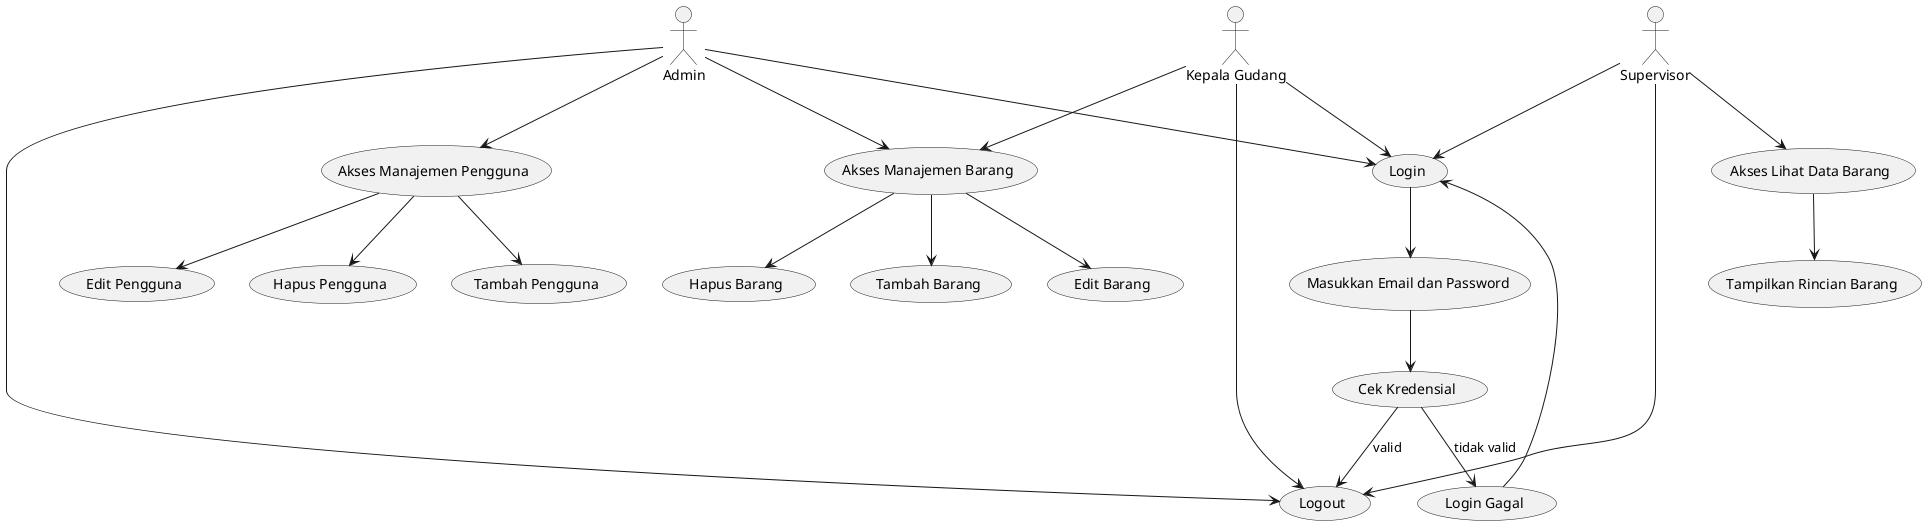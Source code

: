 @startuml test
actor Admin
actor "Kepala Gudang" as WarehouseManager
actor Supervisor

usecase "Login" as UC1
usecase "Masukkan Email dan Password" as UC2
usecase "Cek Kredensial" as UC3
usecase "Login Gagal" as UC4
usecase "Logout" as UC5

usecase "Akses Manajemen Pengguna" as UC6
usecase "Tambah Pengguna" as UC7
usecase "Edit Pengguna" as UC8
usecase "Hapus Pengguna" as UC9

usecase "Akses Manajemen Barang" as UC10
usecase "Tambah Barang" as UC11
usecase "Edit Barang" as UC12
usecase "Hapus Barang" as UC13

usecase "Akses Lihat Data Barang" as UC14
usecase "Tampilkan Rincian Barang" as UC15

Admin --> UC1
WarehouseManager --> UC1
Supervisor --> UC1

UC1 --> UC2
UC2 --> UC3
UC3 --> UC4 : tidak valid
UC4 --> UC1

UC3 --> UC5 : valid

Admin --> UC6
UC6 --> UC7
UC6 --> UC8
UC6 --> UC9

Admin --> UC10
WarehouseManager --> UC10
UC10 --> UC11
UC10 --> UC12
UC10 --> UC13

Supervisor --> UC14
UC14 --> UC15

Admin --> UC5
WarehouseManager --> UC5
Supervisor --> UC5
@enduml
